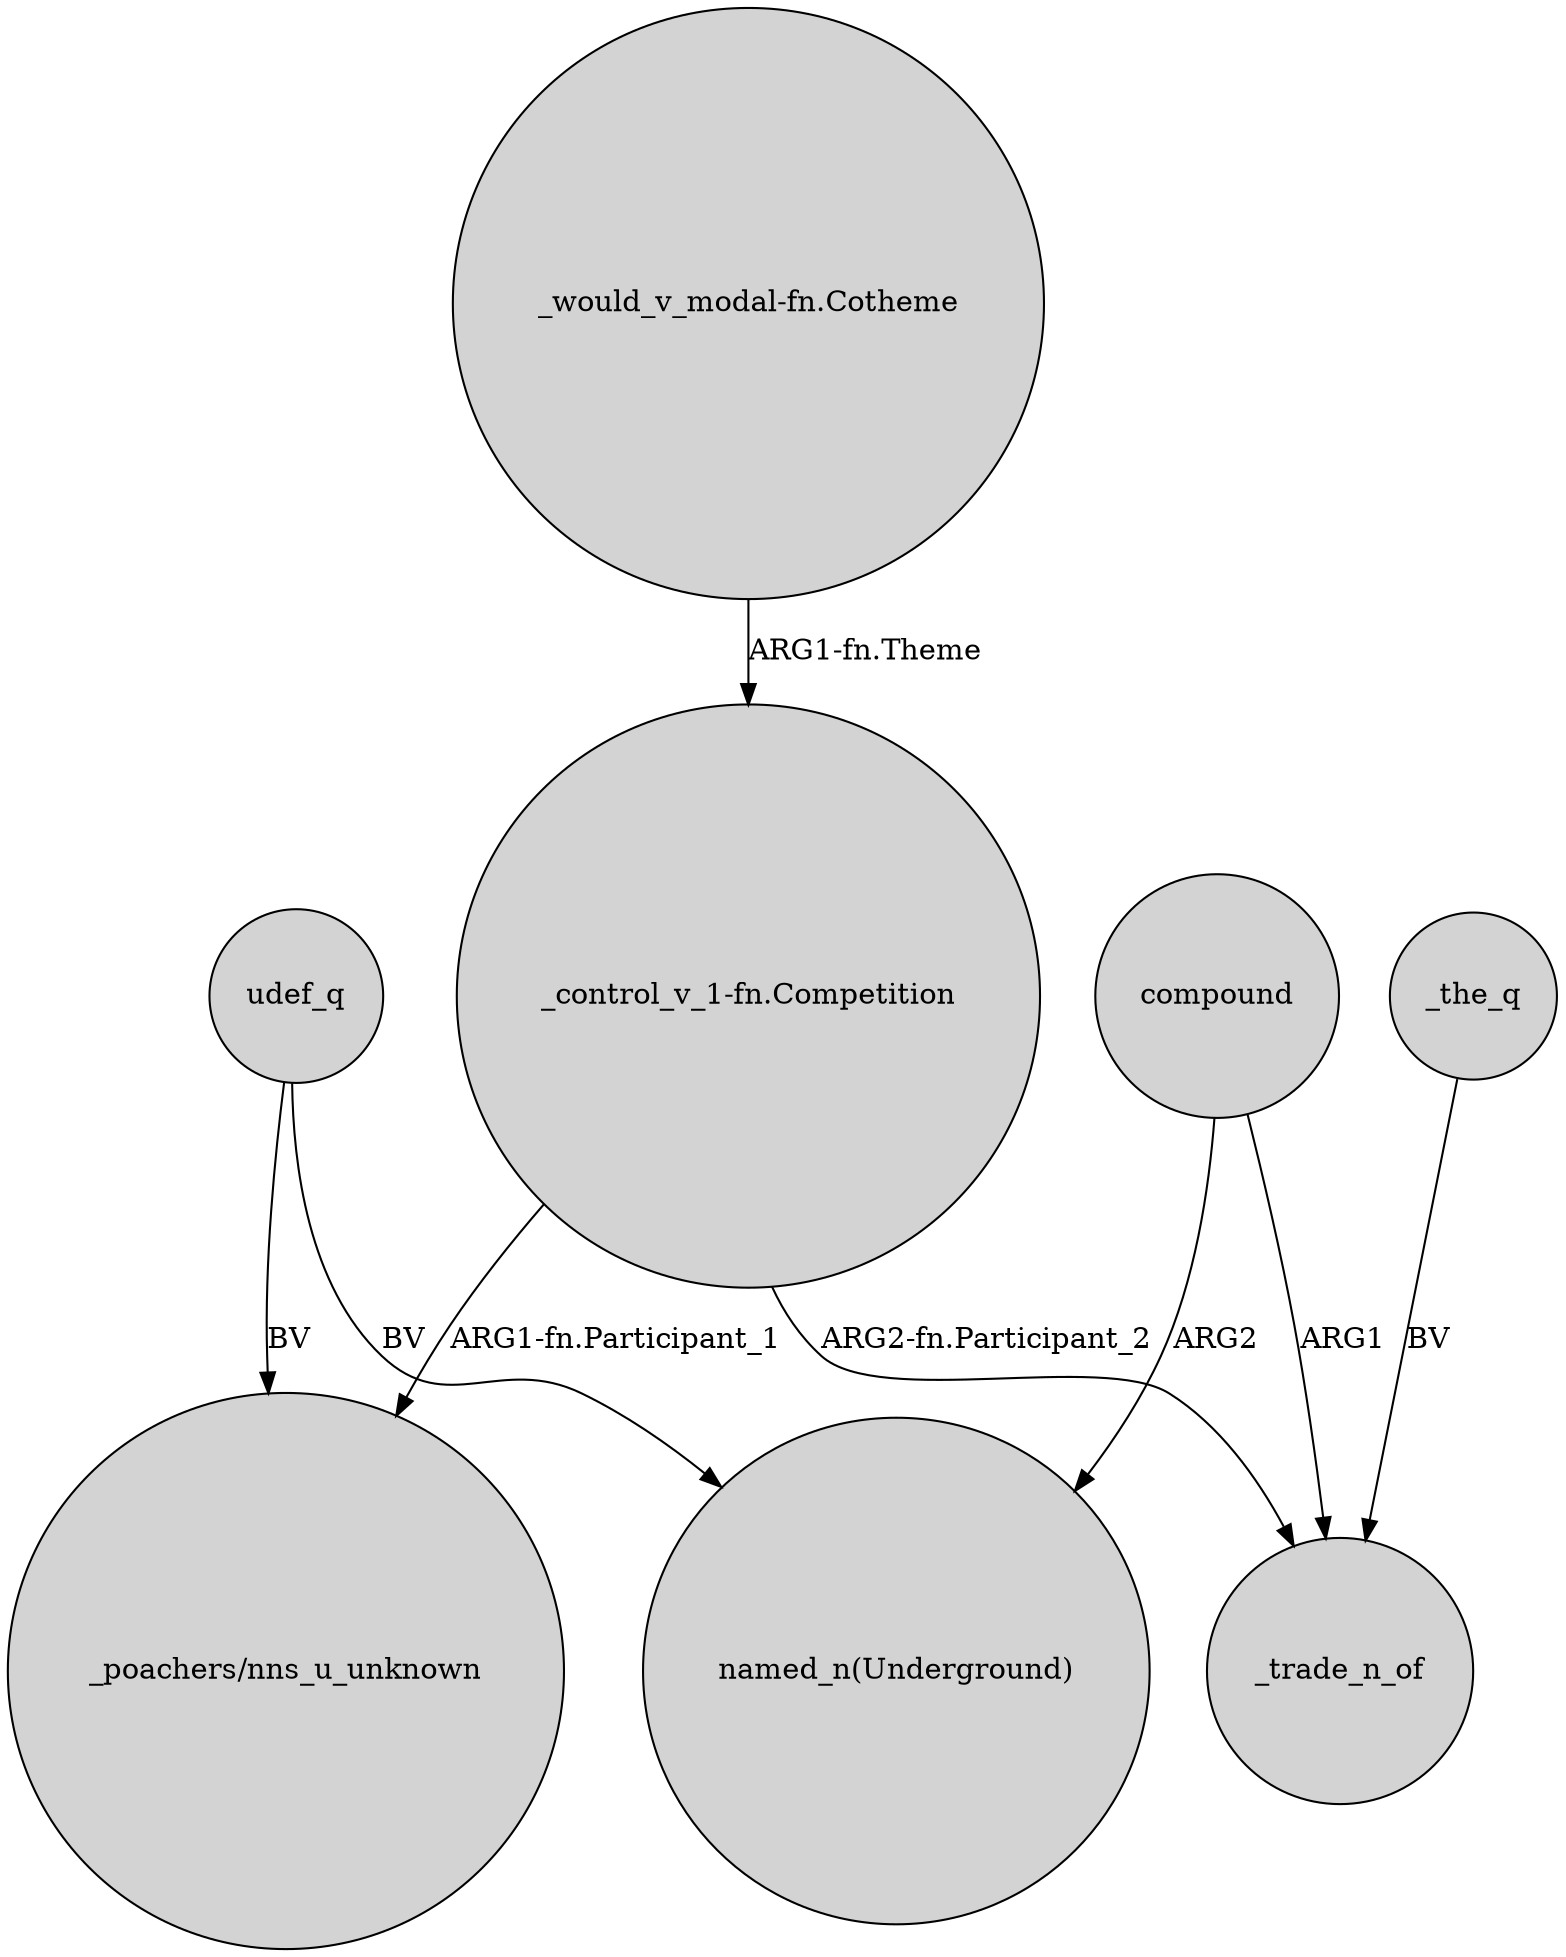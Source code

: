 digraph {
	node [shape=circle style=filled]
	"_would_v_modal-fn.Cotheme" -> "_control_v_1-fn.Competition" [label="ARG1-fn.Theme"]
	udef_q -> "_poachers/nns_u_unknown" [label=BV]
	"_control_v_1-fn.Competition" -> "_poachers/nns_u_unknown" [label="ARG1-fn.Participant_1"]
	compound -> "named_n(Underground)" [label=ARG2]
	"_control_v_1-fn.Competition" -> _trade_n_of [label="ARG2-fn.Participant_2"]
	udef_q -> "named_n(Underground)" [label=BV]
	_the_q -> _trade_n_of [label=BV]
	compound -> _trade_n_of [label=ARG1]
}
